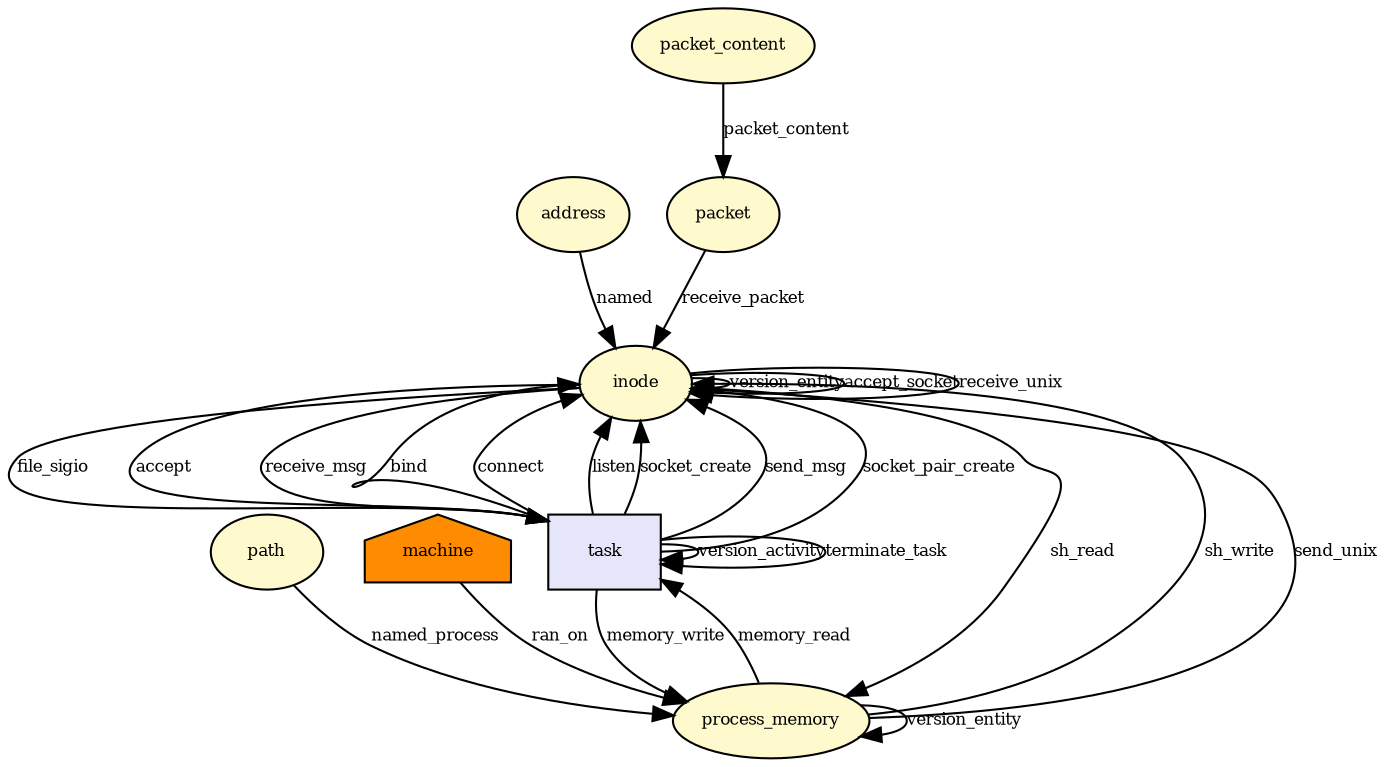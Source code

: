 digraph RGL__DirectedAdjacencyGraph {inode[fontsize = 8,label = inode,shape = ellipse, fillcolor="#fffacd", style = filled]

task[fontsize = 8,label = task,shape = rectangle, fillcolor="#e6e6fa", style = filled]

inode -> task[fontsize = 8,label = file_sigio]

process_memory[fontsize = 8,label = process_memory,shape = ellipse, fillcolor="#fffacd", style = filled]

task -> process_memory[fontsize = 8,label = memory_write]

task -> task[fontsize = 8,label = version_activity]

process_memory -> process_memory[fontsize = 8,label = version_entity]

process_memory -> inode[fontsize = 8,label = sh_write]

inode -> inode[fontsize = 8,label = version_entity]

path[fontsize = 8,label = path,shape = ellipse, fillcolor="#fffacd", style = filled]

path -> process_memory[fontsize = 8,label = named_process]

machine[fontsize = 8,label = machine,shape = house, fillcolor="#ff8c00", style = filled]

machine -> process_memory[fontsize = 8,label = ran_on]

inode -> inode[fontsize = 8,label = accept_socket]

inode -> task[fontsize = 8,label = accept]

address[fontsize = 8,label = address,shape = ellipse, fillcolor="#fffacd", style = filled]

address -> inode[fontsize = 8,label = named]

process_memory -> task[fontsize = 8,label = memory_read]

task -> inode[fontsize = 8,label = bind]

inode -> process_memory[fontsize = 8,label = sh_read]

task -> inode[fontsize = 8,label = connect]

task -> inode[fontsize = 8,label = listen]

task -> inode[fontsize = 8,label = socket_create]

process_memory -> inode[fontsize = 8,label = send_unix]

inode -> task[fontsize = 8,label = receive_msg]

task -> inode[fontsize = 8,label = send_msg]

inode -> inode[fontsize = 8,label = receive_unix]

packet_content[fontsize = 8,label = packet_content,shape = ellipse, fillcolor="#fffacd", style = filled]

packet[fontsize = 8,label = packet,shape = ellipse, fillcolor="#fffacd", style = filled]

packet_content -> packet[fontsize = 8,label = packet_content]

packet -> inode[fontsize = 8,label = receive_packet]

task -> inode[fontsize = 8,label = socket_pair_create]

task -> task[fontsize = 8,label = terminate_task]

}